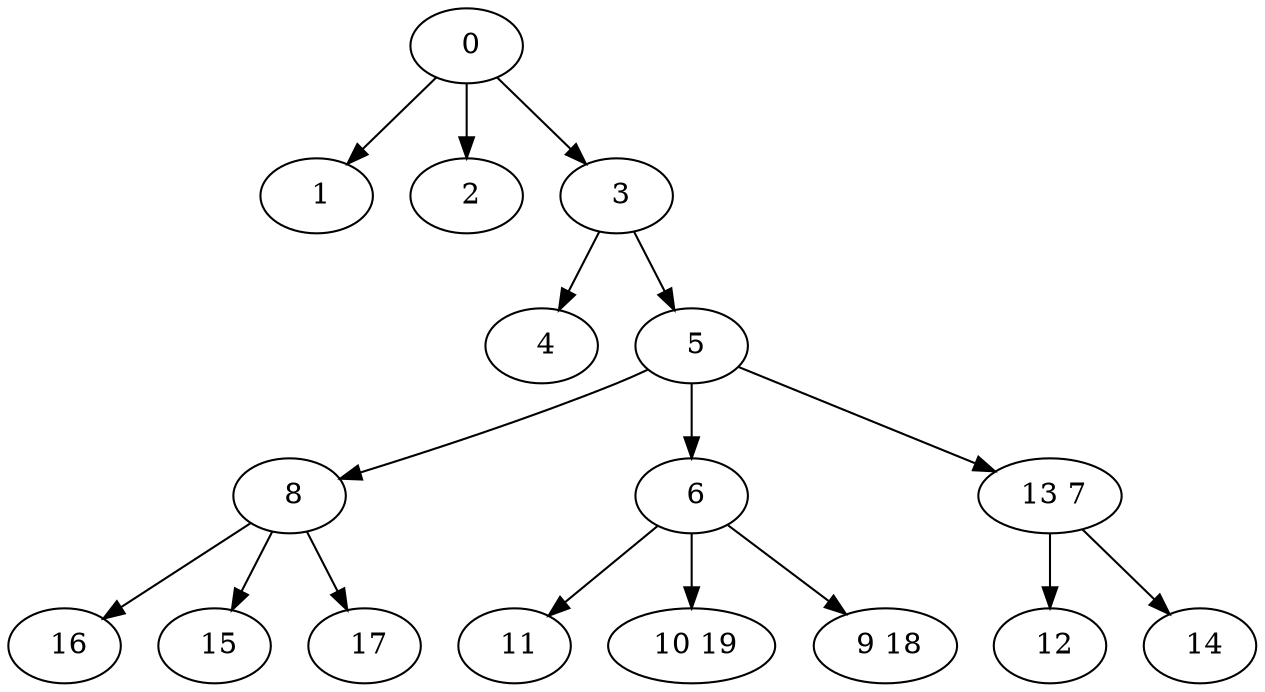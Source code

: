 digraph mytree {
" 0" -> " 1";
" 0" -> " 2";
" 0" -> " 3";
" 1";
" 2";
" 3" -> " 4";
" 3" -> " 5";
" 4";
" 5" -> " 8";
" 5" -> " 6";
" 5" -> " 13 7";
" 8" -> " 16";
" 8" -> " 15";
" 8" -> " 17";
" 6" -> " 11";
" 6" -> " 10 19";
" 6" -> " 9 18";
" 13 7" -> " 12";
" 13 7" -> " 14";
" 16";
" 11";
" 10 19";
" 9 18";
" 15";
" 17";
" 12";
" 14";
}
